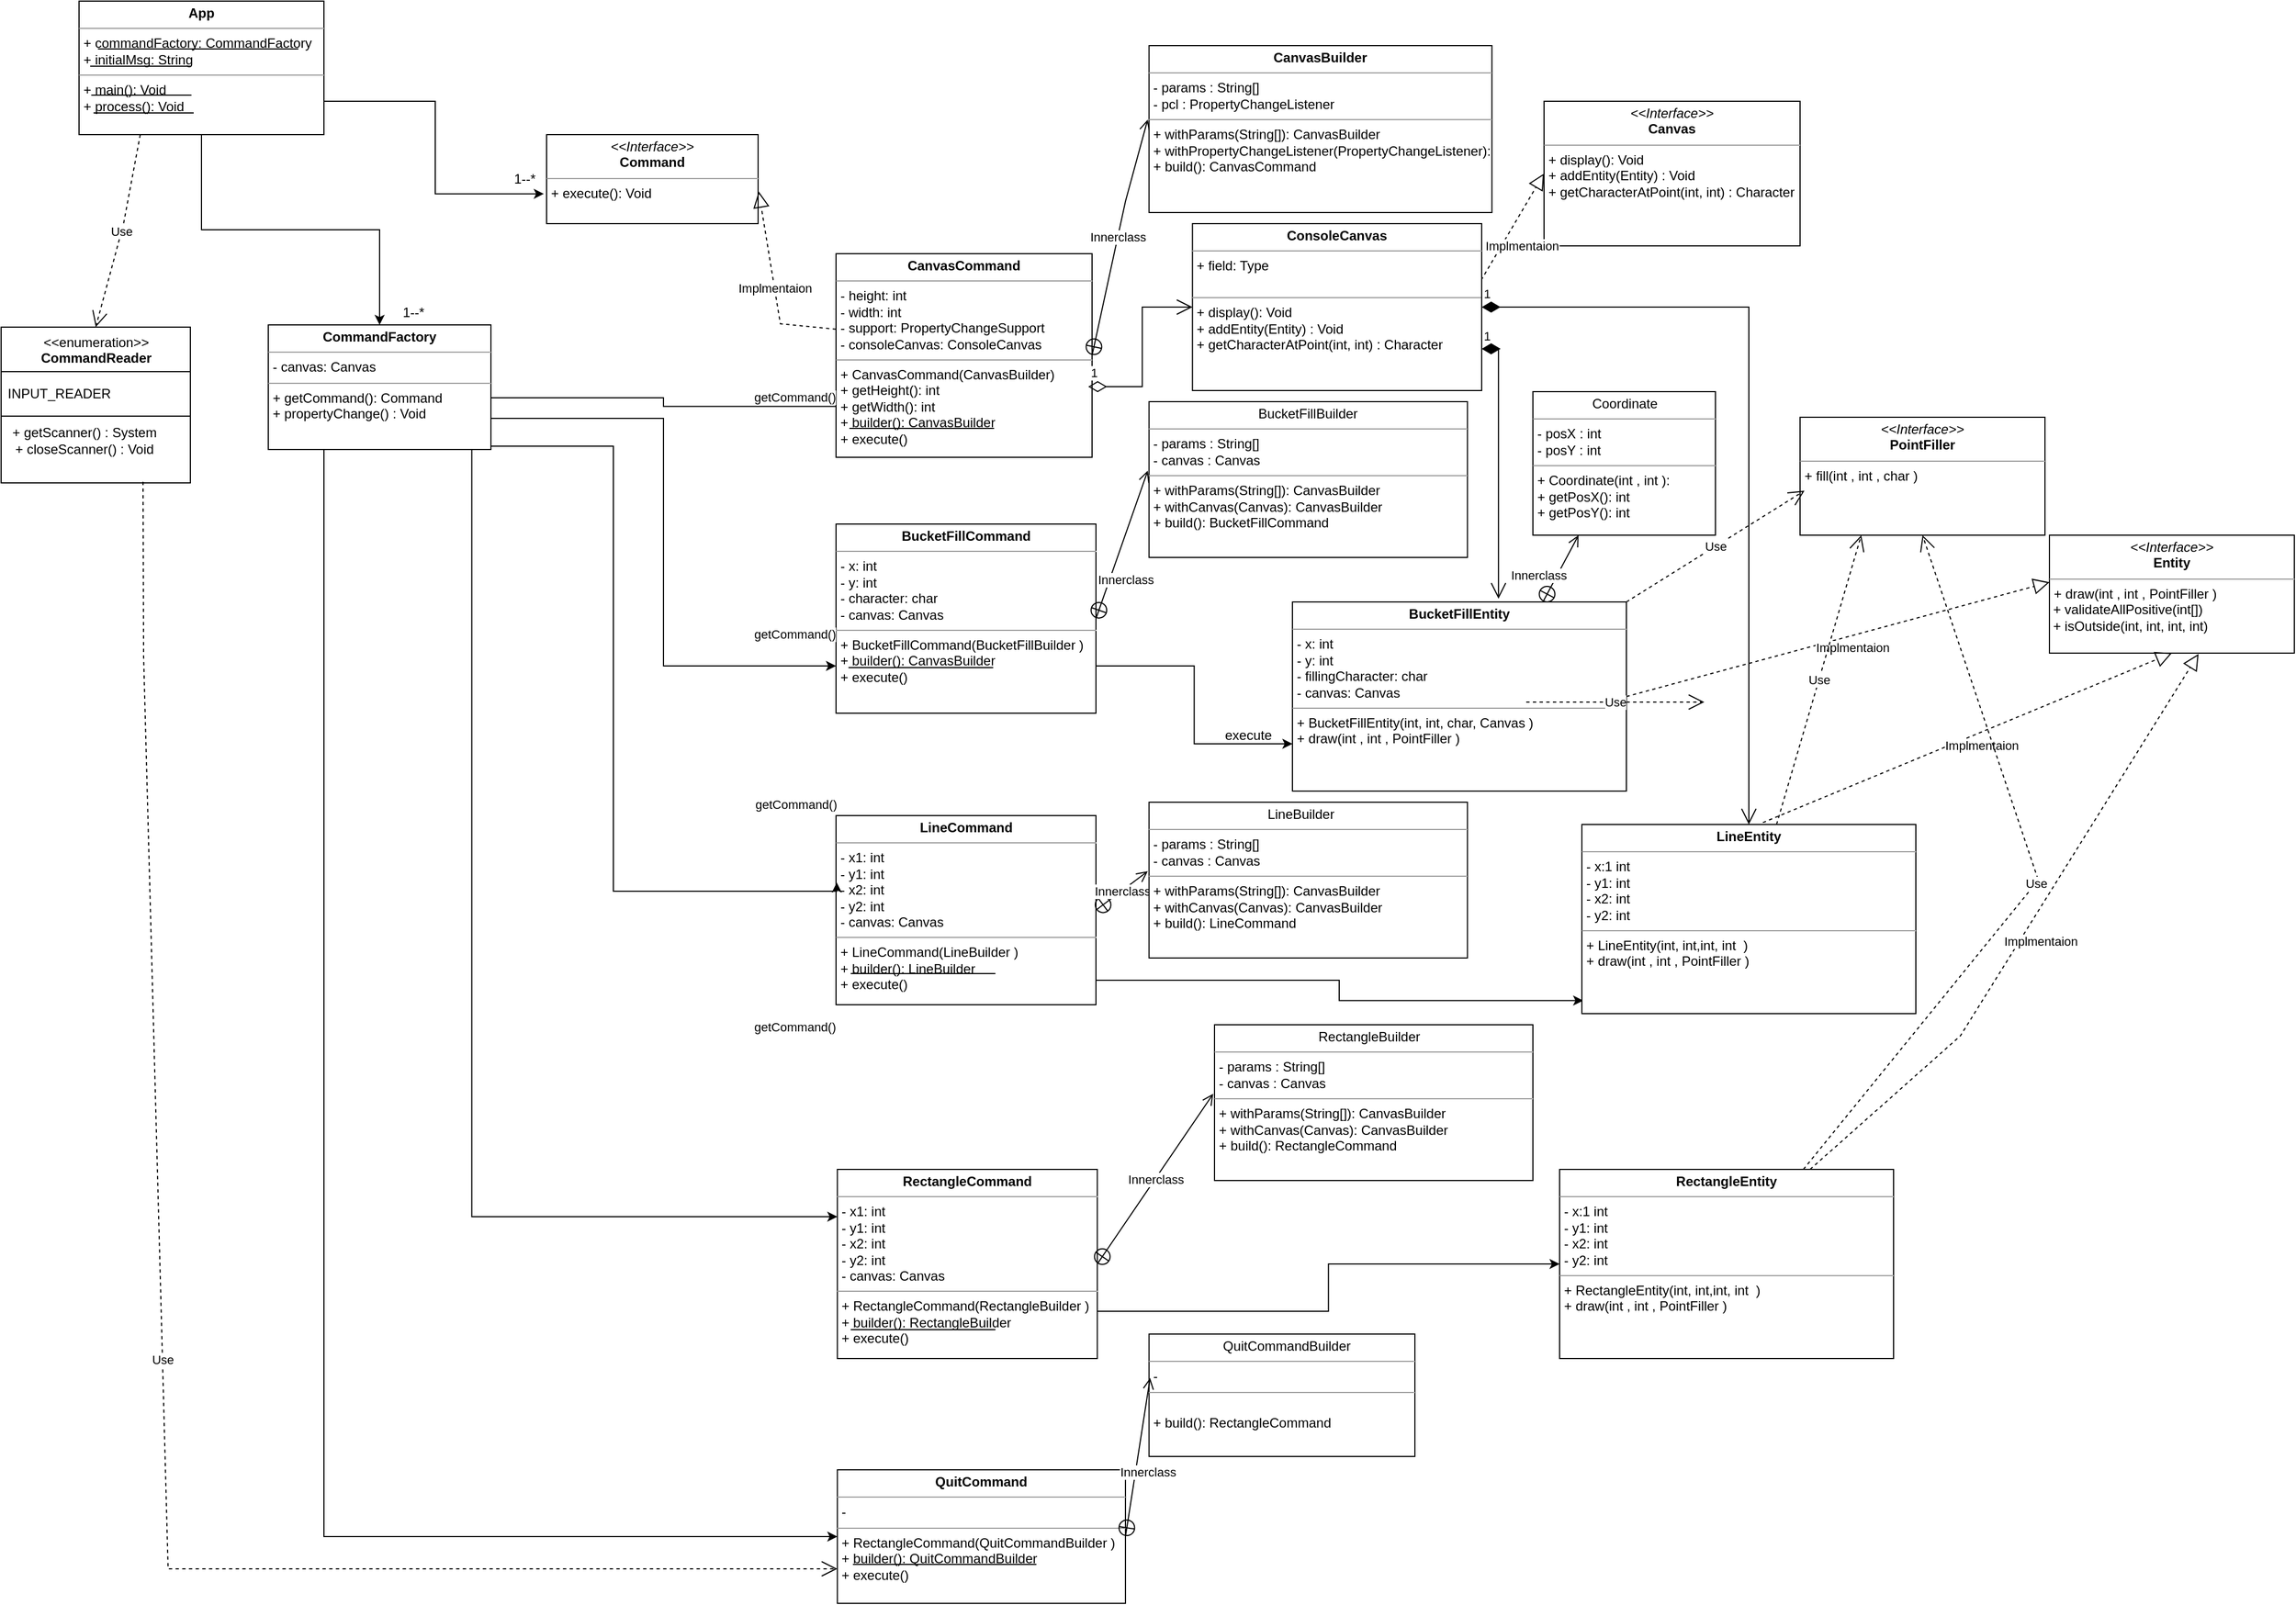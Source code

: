 <mxfile version="18.2.1" type="device" pages="2"><diagram id="pLbkXETqurseo_RbquMc" name="Page-1"><mxGraphModel dx="2607" dy="1500" grid="1" gridSize="10" guides="1" tooltips="1" connect="1" arrows="1" fold="1" page="1" pageScale="1" pageWidth="850" pageHeight="1100" math="0" shadow="0"><root><mxCell id="0"/><mxCell id="1" parent="0"/><mxCell id="CxPYbIhRbdXFIIroyPgk-84" value="&lt;p style=&quot;margin: 4px 0px 0px; text-align: center;&quot;&gt;&lt;b&gt;QuitCommand&lt;/b&gt;&lt;br&gt;&lt;/p&gt;&lt;hr size=&quot;1&quot;&gt;&lt;p style=&quot;margin: 0px 0px 0px 4px;&quot;&gt;-&amp;nbsp;&lt;/p&gt;&lt;hr size=&quot;1&quot;&gt;&lt;p style=&quot;margin: 0px 0px 0px 4px;&quot;&gt;+&amp;nbsp;RectangleCommand(QuitCommandBuilder )&lt;/p&gt;&lt;p style=&quot;margin: 0px 0px 0px 4px;&quot;&gt;+ builder(): QuitCommandBuilder&lt;/p&gt;&lt;p style=&quot;margin: 0px 0px 0px 4px;&quot;&gt;+ execute()&amp;nbsp;&lt;/p&gt;" style="verticalAlign=top;align=left;overflow=fill;fontSize=12;fontFamily=Helvetica;html=1;" vertex="1" parent="1"><mxGeometry x="811.2" y="1390" width="258.8" height="120" as="geometry"/></mxCell><mxCell id="CxPYbIhRbdXFIIroyPgk-19" value="&amp;lt;&amp;lt;enumeration&amp;gt;&amp;gt;&lt;br&gt;&lt;b&gt;CommandReader&lt;/b&gt;" style="swimlane;fontStyle=0;align=center;verticalAlign=top;childLayout=stackLayout;horizontal=1;startSize=40;horizontalStack=0;resizeParent=1;resizeParentMax=0;resizeLast=0;collapsible=0;marginBottom=0;html=1;" vertex="1" parent="1"><mxGeometry x="60" y="363" width="170" height="80" as="geometry"/></mxCell><mxCell id="CxPYbIhRbdXFIIroyPgk-20" value="INPUT_READER&lt;br&gt;" style="text;html=1;strokeColor=none;fillColor=none;align=left;verticalAlign=middle;spacingLeft=4;spacingRight=4;overflow=hidden;rotatable=0;points=[[0,0.5],[1,0.5]];portConstraint=eastwest;" vertex="1" parent="CxPYbIhRbdXFIIroyPgk-19"><mxGeometry y="40" width="170" height="40" as="geometry"/></mxCell><mxCell id="CxPYbIhRbdXFIIroyPgk-21" value="&lt;p style=&quot;margin:0px;margin-top:4px;text-align:center;&quot;&gt;&lt;i&gt;&amp;lt;&amp;lt;Interface&amp;gt;&amp;gt;&lt;/i&gt;&lt;br&gt;&lt;b&gt;Command&lt;/b&gt;&lt;/p&gt;&lt;hr size=&quot;1&quot;&gt;&lt;p style=&quot;margin:0px;margin-left:4px;&quot;&gt;+ execute(): Void&lt;br&gt;&lt;/p&gt;" style="verticalAlign=top;align=left;overflow=fill;fontSize=12;fontFamily=Helvetica;html=1;" vertex="1" parent="1"><mxGeometry x="550" y="190" width="190" height="80" as="geometry"/></mxCell><mxCell id="CxPYbIhRbdXFIIroyPgk-22" value="" style="rounded=0;whiteSpace=wrap;html=1;" vertex="1" parent="1"><mxGeometry x="60" y="443" width="170" height="60" as="geometry"/></mxCell><mxCell id="CxPYbIhRbdXFIIroyPgk-23" value="+ getScanner() : System&lt;br&gt;" style="text;html=1;strokeColor=none;fillColor=none;align=center;verticalAlign=middle;whiteSpace=wrap;rounded=0;" vertex="1" parent="1"><mxGeometry x="60" y="443" width="150" height="30" as="geometry"/></mxCell><mxCell id="CxPYbIhRbdXFIIroyPgk-24" value="+ closeScanner() : Void" style="text;html=1;strokeColor=none;fillColor=none;align=center;verticalAlign=middle;whiteSpace=wrap;rounded=0;" vertex="1" parent="1"><mxGeometry x="60" y="458" width="150" height="30" as="geometry"/></mxCell><mxCell id="CxPYbIhRbdXFIIroyPgk-34" style="edgeStyle=orthogonalEdgeStyle;rounded=0;orthogonalLoop=1;jettySize=auto;html=1;exitX=1;exitY=0.75;exitDx=0;exitDy=0;entryX=-0.013;entryY=0.665;entryDx=0;entryDy=0;entryPerimeter=0;" edge="1" parent="1" source="CxPYbIhRbdXFIIroyPgk-25" target="CxPYbIhRbdXFIIroyPgk-21"><mxGeometry relative="1" as="geometry"/></mxCell><mxCell id="CxPYbIhRbdXFIIroyPgk-25" value="&lt;p style=&quot;margin:0px;margin-top:4px;text-align:center;&quot;&gt;&lt;b&gt;App&lt;/b&gt;&lt;/p&gt;&lt;hr size=&quot;1&quot;&gt;&lt;p style=&quot;margin:0px;margin-left:4px;&quot;&gt;+ commandFactory: CommandFactory&lt;/p&gt;&lt;p style=&quot;margin:0px;margin-left:4px;&quot;&gt;+ initialMsg: String&lt;br&gt;&lt;/p&gt;&lt;hr size=&quot;1&quot;&gt;&lt;p style=&quot;margin:0px;margin-left:4px;&quot;&gt;+ main(): Void&lt;/p&gt;&lt;p style=&quot;margin:0px;margin-left:4px;&quot;&gt;+ process(): Void&lt;br&gt;&lt;/p&gt;" style="verticalAlign=top;align=left;overflow=fill;fontSize=12;fontFamily=Helvetica;html=1;" vertex="1" parent="1"><mxGeometry x="130" y="70" width="220" height="120" as="geometry"/></mxCell><mxCell id="CxPYbIhRbdXFIIroyPgk-27" value="" style="endArrow=none;html=1;rounded=0;" edge="1" parent="1"><mxGeometry width="50" height="50" relative="1" as="geometry"><mxPoint x="147" y="113" as="sourcePoint"/><mxPoint x="327" y="113" as="targetPoint"/><Array as="points"><mxPoint x="237" y="113"/></Array></mxGeometry></mxCell><mxCell id="CxPYbIhRbdXFIIroyPgk-29" value="" style="endArrow=none;html=1;rounded=0;" edge="1" parent="1"><mxGeometry width="50" height="50" relative="1" as="geometry"><mxPoint x="140" y="128.5" as="sourcePoint"/><mxPoint x="230" y="129" as="targetPoint"/><Array as="points"><mxPoint x="230" y="128.5"/></Array></mxGeometry></mxCell><mxCell id="CxPYbIhRbdXFIIroyPgk-30" value="" style="endArrow=none;html=1;rounded=0;" edge="1" parent="1"><mxGeometry width="50" height="50" relative="1" as="geometry"><mxPoint x="141" y="154.5" as="sourcePoint"/><mxPoint x="231" y="155" as="targetPoint"/><Array as="points"><mxPoint x="231" y="154.5"/></Array></mxGeometry></mxCell><mxCell id="CxPYbIhRbdXFIIroyPgk-31" value="" style="endArrow=none;html=1;rounded=0;" edge="1" parent="1"><mxGeometry width="50" height="50" relative="1" as="geometry"><mxPoint x="143" y="170.5" as="sourcePoint"/><mxPoint x="233" y="171" as="targetPoint"/><Array as="points"><mxPoint x="233" y="170.5"/></Array></mxGeometry></mxCell><mxCell id="CxPYbIhRbdXFIIroyPgk-33" value="Use" style="endArrow=open;endSize=12;dashed=1;html=1;rounded=0;entryX=0.5;entryY=0;entryDx=0;entryDy=0;exitX=0.25;exitY=1;exitDx=0;exitDy=0;" edge="1" parent="1" source="CxPYbIhRbdXFIIroyPgk-25" target="CxPYbIhRbdXFIIroyPgk-19"><mxGeometry width="160" relative="1" as="geometry"><mxPoint x="350" y="110" as="sourcePoint"/><mxPoint x="510" y="110" as="targetPoint"/><Array as="points"><mxPoint x="170" y="270"/></Array></mxGeometry></mxCell><mxCell id="CxPYbIhRbdXFIIroyPgk-35" value="1--*" style="text;html=1;align=center;verticalAlign=middle;resizable=0;points=[];autosize=1;strokeColor=none;fillColor=none;" vertex="1" parent="1"><mxGeometry x="515" y="220" width="30" height="20" as="geometry"/></mxCell><mxCell id="CxPYbIhRbdXFIIroyPgk-37" value="&lt;p style=&quot;margin:0px;margin-top:4px;text-align:center;&quot;&gt;&lt;b&gt;CanvasCommand&lt;/b&gt;&lt;br&gt;&lt;/p&gt;&lt;hr size=&quot;1&quot;&gt;&lt;p style=&quot;margin:0px;margin-left:4px;&quot;&gt;- height: int&lt;/p&gt;&lt;p style=&quot;margin:0px;margin-left:4px;&quot;&gt;- width: int&lt;br&gt;&lt;/p&gt;&lt;p style=&quot;margin:0px;margin-left:4px;&quot;&gt;- support:&amp;nbsp;PropertyChangeSupport&lt;br&gt;&lt;/p&gt;&lt;p style=&quot;margin:0px;margin-left:4px;&quot;&gt;- consoleCanvas:&amp;nbsp;ConsoleCanvas&lt;br&gt;&lt;/p&gt;&lt;hr size=&quot;1&quot;&gt;&lt;p style=&quot;margin:0px;margin-left:4px;&quot;&gt;+&amp;nbsp;CanvasCommand(CanvasBuilder)&lt;/p&gt;&lt;p style=&quot;margin:0px;margin-left:4px;&quot;&gt;+ getHeight(): int&lt;/p&gt;&lt;p style=&quot;margin:0px;margin-left:4px;&quot;&gt;+ getWidth(): int&lt;br&gt;&lt;/p&gt;&lt;p style=&quot;margin:0px;margin-left:4px;&quot;&gt;+ builder():&amp;nbsp;CanvasBuilder&lt;br&gt;&lt;/p&gt;&lt;p style=&quot;margin:0px;margin-left:4px;&quot;&gt;+ execute()&amp;nbsp;&lt;/p&gt;" style="verticalAlign=top;align=left;overflow=fill;fontSize=12;fontFamily=Helvetica;html=1;" vertex="1" parent="1"><mxGeometry x="810" y="297" width="230" height="183" as="geometry"/></mxCell><mxCell id="CxPYbIhRbdXFIIroyPgk-39" value="" style="endArrow=block;dashed=1;endFill=0;endSize=12;html=1;rounded=0;entryX=1.003;entryY=0.639;entryDx=0;entryDy=0;entryPerimeter=0;exitX=0;exitY=0.371;exitDx=0;exitDy=0;exitPerimeter=0;" edge="1" parent="1" source="CxPYbIhRbdXFIIroyPgk-37" target="CxPYbIhRbdXFIIroyPgk-21"><mxGeometry width="160" relative="1" as="geometry"><mxPoint x="800" y="360" as="sourcePoint"/><mxPoint x="490" y="360" as="targetPoint"/><Array as="points"><mxPoint x="760" y="360"/></Array></mxGeometry></mxCell><mxCell id="CxPYbIhRbdXFIIroyPgk-40" value="Implmentaion" style="edgeLabel;html=1;align=center;verticalAlign=middle;resizable=0;points=[];" vertex="1" connectable="0" parent="CxPYbIhRbdXFIIroyPgk-39"><mxGeometry x="-0.014" relative="1" as="geometry"><mxPoint y="1" as="offset"/></mxGeometry></mxCell><mxCell id="CxPYbIhRbdXFIIroyPgk-41" value="" style="line;strokeWidth=1;fillColor=none;align=left;verticalAlign=middle;spacingTop=-1;spacingLeft=3;spacingRight=3;rotatable=0;labelPosition=right;points=[];portConstraint=eastwest;" vertex="1" parent="1"><mxGeometry x="822" y="450" width="130" height="8" as="geometry"/></mxCell><mxCell id="CxPYbIhRbdXFIIroyPgk-42" value="Innerclass" style="endArrow=open;startArrow=circlePlus;endFill=0;startFill=0;endSize=8;html=1;rounded=0;exitX=1;exitY=0.5;exitDx=0;exitDy=0;entryX=-0.004;entryY=0.443;entryDx=0;entryDy=0;entryPerimeter=0;" edge="1" parent="1" source="CxPYbIhRbdXFIIroyPgk-37" target="CxPYbIhRbdXFIIroyPgk-43"><mxGeometry width="160" relative="1" as="geometry"><mxPoint x="904" y="410" as="sourcePoint"/><mxPoint x="893" y="500" as="targetPoint"/><Array as="points"><mxPoint x="1070" y="250"/></Array></mxGeometry></mxCell><mxCell id="CxPYbIhRbdXFIIroyPgk-43" value="&lt;p style=&quot;margin:0px;margin-top:4px;text-align:center;&quot;&gt;&lt;b&gt;CanvasBuilder&lt;/b&gt;&lt;br&gt;&lt;/p&gt;&lt;hr size=&quot;1&quot;&gt;&lt;p style=&quot;margin:0px;margin-left:4px;&quot;&gt;- params : String[]&lt;/p&gt;&lt;p style=&quot;margin:0px;margin-left:4px;&quot;&gt;-&amp;nbsp;pcl :&amp;nbsp;PropertyChangeListener&lt;/p&gt;&lt;hr size=&quot;1&quot;&gt;&lt;p style=&quot;margin:0px;margin-left:4px;&quot;&gt;+ withParams(String[]): CanvasBuilder&lt;/p&gt;&lt;p style=&quot;margin:0px;margin-left:4px;&quot;&gt;+ withPropertyChangeListener(PropertyChangeListener): CanvasBuilder&lt;br&gt;&lt;/p&gt;&lt;p style=&quot;margin:0px;margin-left:4px;&quot;&gt;+ build(): CanvasCommand&lt;br&gt;&lt;/p&gt;&lt;p style=&quot;margin:0px;margin-left:4px;&quot;&gt;&lt;br&gt;&lt;/p&gt;" style="verticalAlign=top;align=left;overflow=fill;fontSize=12;fontFamily=Helvetica;html=1;" vertex="1" parent="1"><mxGeometry x="1091.2" y="110" width="308" height="150" as="geometry"/></mxCell><mxCell id="CxPYbIhRbdXFIIroyPgk-44" value="&lt;p style=&quot;margin:0px;margin-top:4px;text-align:center;&quot;&gt;&lt;b&gt;CommandFactory&lt;/b&gt;&lt;br&gt;&lt;/p&gt;&lt;hr size=&quot;1&quot;&gt;&lt;p style=&quot;margin:0px;margin-left:4px;&quot;&gt;- canvas: Canvas&lt;/p&gt;&lt;hr size=&quot;1&quot;&gt;&lt;p style=&quot;margin:0px;margin-left:4px;&quot;&gt;+ getCommand(): Command&lt;br&gt;+&amp;nbsp;propertyChange() : Void&lt;/p&gt;" style="verticalAlign=top;align=left;overflow=fill;fontSize=12;fontFamily=Helvetica;html=1;" vertex="1" parent="1"><mxGeometry x="300" y="361" width="200" height="112" as="geometry"/></mxCell><mxCell id="CxPYbIhRbdXFIIroyPgk-45" style="edgeStyle=orthogonalEdgeStyle;rounded=0;orthogonalLoop=1;jettySize=auto;html=1;exitX=0.5;exitY=1;exitDx=0;exitDy=0;entryX=0.5;entryY=0;entryDx=0;entryDy=0;" edge="1" parent="1" source="CxPYbIhRbdXFIIroyPgk-25" target="CxPYbIhRbdXFIIroyPgk-44"><mxGeometry relative="1" as="geometry"><mxPoint x="160" y="250" as="sourcePoint"/><mxPoint x="357.53" y="333.2" as="targetPoint"/></mxGeometry></mxCell><mxCell id="CxPYbIhRbdXFIIroyPgk-47" value="1--*" style="text;html=1;align=center;verticalAlign=middle;resizable=0;points=[];autosize=1;strokeColor=none;fillColor=none;" vertex="1" parent="1"><mxGeometry x="415" y="340" width="30" height="20" as="geometry"/></mxCell><mxCell id="CxPYbIhRbdXFIIroyPgk-50" value="" style="endArrow=none;html=1;edgeStyle=orthogonalEdgeStyle;rounded=0;exitX=1.002;exitY=0.585;exitDx=0;exitDy=0;exitPerimeter=0;entryX=0;entryY=0.75;entryDx=0;entryDy=0;" edge="1" parent="1" source="CxPYbIhRbdXFIIroyPgk-44" target="CxPYbIhRbdXFIIroyPgk-37"><mxGeometry relative="1" as="geometry"><mxPoint x="560" y="420" as="sourcePoint"/><mxPoint x="720" y="420" as="targetPoint"/></mxGeometry></mxCell><mxCell id="CxPYbIhRbdXFIIroyPgk-52" value="getCommand()" style="edgeLabel;resizable=0;html=1;align=right;verticalAlign=bottom;" connectable="0" vertex="1" parent="CxPYbIhRbdXFIIroyPgk-50"><mxGeometry x="1" relative="1" as="geometry"/></mxCell><mxCell id="CxPYbIhRbdXFIIroyPgk-92" style="edgeStyle=orthogonalEdgeStyle;rounded=0;orthogonalLoop=1;jettySize=auto;html=1;exitX=1;exitY=0.75;exitDx=0;exitDy=0;entryX=0;entryY=0.75;entryDx=0;entryDy=0;" edge="1" parent="1" source="CxPYbIhRbdXFIIroyPgk-53" target="CxPYbIhRbdXFIIroyPgk-87"><mxGeometry relative="1" as="geometry"/></mxCell><mxCell id="CxPYbIhRbdXFIIroyPgk-53" value="&lt;p style=&quot;margin:0px;margin-top:4px;text-align:center;&quot;&gt;&lt;b&gt;BucketFillCommand&lt;/b&gt;&lt;br&gt;&lt;/p&gt;&lt;hr size=&quot;1&quot;&gt;&lt;p style=&quot;margin:0px;margin-left:4px;&quot;&gt;- x: int&lt;/p&gt;&lt;p style=&quot;margin:0px;margin-left:4px;&quot;&gt;- y: int&lt;br&gt;&lt;/p&gt;&lt;p style=&quot;margin:0px;margin-left:4px;&quot;&gt;- character:&amp;nbsp;char&lt;br&gt;&lt;/p&gt;&lt;p style=&quot;margin:0px;margin-left:4px;&quot;&gt;- canvas: Canvas&lt;br&gt;&lt;/p&gt;&lt;hr size=&quot;1&quot;&gt;&lt;p style=&quot;margin:0px;margin-left:4px;&quot;&gt;+&amp;nbsp;BucketFillCommand(BucketFillBuilder )&lt;/p&gt;&lt;p style=&quot;margin:0px;margin-left:4px;&quot;&gt;+ builder():&amp;nbsp;CanvasBuilder&lt;br&gt;&lt;/p&gt;&lt;p style=&quot;margin:0px;margin-left:4px;&quot;&gt;+ execute()&amp;nbsp;&lt;/p&gt;" style="verticalAlign=top;align=left;overflow=fill;fontSize=12;fontFamily=Helvetica;html=1;" vertex="1" parent="1"><mxGeometry x="810" y="540" width="233.5" height="170" as="geometry"/></mxCell><mxCell id="CxPYbIhRbdXFIIroyPgk-54" value="" style="line;strokeWidth=1;fillColor=none;align=left;verticalAlign=middle;spacingTop=-1;spacingLeft=3;spacingRight=3;rotatable=0;labelPosition=right;points=[];portConstraint=eastwest;" vertex="1" parent="1"><mxGeometry x="821.2" y="665" width="130" height="8" as="geometry"/></mxCell><mxCell id="CxPYbIhRbdXFIIroyPgk-55" value="Innerclass" style="endArrow=open;startArrow=circlePlus;endFill=0;startFill=0;endSize=8;html=1;rounded=0;exitX=1;exitY=0.5;exitDx=0;exitDy=0;entryX=-0.004;entryY=0.443;entryDx=0;entryDy=0;entryPerimeter=0;" edge="1" parent="1" source="CxPYbIhRbdXFIIroyPgk-53" target="CxPYbIhRbdXFIIroyPgk-56"><mxGeometry x="-0.407" y="-13" width="160" relative="1" as="geometry"><mxPoint x="904.6" y="633" as="sourcePoint"/><mxPoint x="893.6" y="723" as="targetPoint"/><Array as="points"/><mxPoint as="offset"/></mxGeometry></mxCell><mxCell id="CxPYbIhRbdXFIIroyPgk-56" value="&lt;p style=&quot;margin:0px;margin-top:4px;text-align:center;&quot;&gt;&lt;span style=&quot;text-align: left;&quot;&gt;BucketFillBuilder&lt;/span&gt;&lt;br&gt;&lt;/p&gt;&lt;hr size=&quot;1&quot;&gt;&lt;p style=&quot;margin:0px;margin-left:4px;&quot;&gt;- params : String[]&lt;/p&gt;&lt;p style=&quot;margin:0px;margin-left:4px;&quot;&gt;-&amp;nbsp;canvas :&amp;nbsp;Canvas&lt;/p&gt;&lt;hr size=&quot;1&quot;&gt;&lt;p style=&quot;margin:0px;margin-left:4px;&quot;&gt;+ withParams(String[]): CanvasBuilder&lt;/p&gt;&lt;p style=&quot;margin:0px;margin-left:4px;&quot;&gt;+ withCanvas(Canvas): CanvasBuilder&lt;br&gt;&lt;/p&gt;&lt;p style=&quot;margin:0px;margin-left:4px;&quot;&gt;+ build(): BucketFillCommand&lt;br&gt;&lt;/p&gt;&lt;p style=&quot;margin:0px;margin-left:4px;&quot;&gt;&lt;br&gt;&lt;/p&gt;" style="verticalAlign=top;align=left;overflow=fill;fontSize=12;fontFamily=Helvetica;html=1;" vertex="1" parent="1"><mxGeometry x="1091.2" y="430" width="286" height="140" as="geometry"/></mxCell><mxCell id="CxPYbIhRbdXFIIroyPgk-57" value="getCommand()" style="edgeLabel;resizable=0;html=1;align=right;verticalAlign=bottom;" connectable="0" vertex="1" parent="1"><mxGeometry x="810.0" y="647.5" as="geometry"/></mxCell><mxCell id="CxPYbIhRbdXFIIroyPgk-101" style="edgeStyle=orthogonalEdgeStyle;rounded=0;orthogonalLoop=1;jettySize=auto;html=1;exitX=1;exitY=0.75;exitDx=0;exitDy=0;entryX=0.004;entryY=0.931;entryDx=0;entryDy=0;entryPerimeter=0;" edge="1" parent="1" source="CxPYbIhRbdXFIIroyPgk-58" target="CxPYbIhRbdXFIIroyPgk-97"><mxGeometry relative="1" as="geometry"><Array as="points"><mxPoint x="1043" y="950"/><mxPoint x="1262" y="950"/><mxPoint x="1262" y="968"/></Array></mxGeometry></mxCell><mxCell id="CxPYbIhRbdXFIIroyPgk-58" value="&lt;p style=&quot;margin: 4px 0px 0px; text-align: center;&quot;&gt;&lt;b&gt;LineCommand&lt;/b&gt;&lt;br&gt;&lt;/p&gt;&lt;hr size=&quot;1&quot;&gt;&lt;p style=&quot;margin: 0px 0px 0px 4px;&quot;&gt;- x1: int&lt;/p&gt;&lt;p style=&quot;margin: 0px 0px 0px 4px;&quot;&gt;- y1: int&lt;br&gt;&lt;/p&gt;&lt;p style=&quot;margin: 0px 0px 0px 4px;&quot;&gt;- x2: int&lt;/p&gt;&lt;p style=&quot;margin: 0px 0px 0px 4px;&quot;&gt;- y2: int&lt;/p&gt;&lt;p style=&quot;margin: 0px 0px 0px 4px;&quot;&gt;- canvas: Canvas&lt;br&gt;&lt;/p&gt;&lt;hr size=&quot;1&quot;&gt;&lt;p style=&quot;margin: 0px 0px 0px 4px;&quot;&gt;+&amp;nbsp;LineCommand(LineBuilder )&lt;/p&gt;&lt;p style=&quot;margin: 0px 0px 0px 4px;&quot;&gt;+ builder():&amp;nbsp;LineBuilder&lt;/p&gt;&lt;p style=&quot;margin: 0px 0px 0px 4px;&quot;&gt;&lt;span style=&quot;background-color: initial;&quot;&gt;+ execute()&amp;nbsp;&lt;/span&gt;&lt;/p&gt;" style="verticalAlign=top;align=left;overflow=fill;fontSize=12;fontFamily=Helvetica;html=1;" vertex="1" parent="1"><mxGeometry x="810" y="802" width="233.5" height="170" as="geometry"/></mxCell><mxCell id="CxPYbIhRbdXFIIroyPgk-59" value="" style="line;strokeWidth=1;fillColor=none;align=left;verticalAlign=middle;spacingTop=-1;spacingLeft=3;spacingRight=3;rotatable=0;labelPosition=right;points=[];portConstraint=eastwest;" vertex="1" parent="1"><mxGeometry x="823.2" y="940" width="130" height="8" as="geometry"/></mxCell><mxCell id="CxPYbIhRbdXFIIroyPgk-60" value="Innerclass" style="endArrow=open;startArrow=circlePlus;endFill=0;startFill=0;endSize=8;html=1;rounded=0;exitX=1;exitY=0.5;exitDx=0;exitDy=0;entryX=-0.004;entryY=0.443;entryDx=0;entryDy=0;entryPerimeter=0;" edge="1" parent="1" source="CxPYbIhRbdXFIIroyPgk-58" target="CxPYbIhRbdXFIIroyPgk-61"><mxGeometry width="160" relative="1" as="geometry"><mxPoint x="905.2" y="853" as="sourcePoint"/><mxPoint x="894.2" y="943" as="targetPoint"/></mxGeometry></mxCell><mxCell id="CxPYbIhRbdXFIIroyPgk-61" value="&lt;p style=&quot;text-align: left; margin: 4px 0px 0px;&quot;&gt;&lt;span style=&quot;white-space: pre;&quot;&gt;&#9;&lt;/span&gt;&lt;span style=&quot;white-space: pre;&quot;&gt;&#9;&lt;/span&gt;&lt;span style=&quot;white-space: pre;&quot;&gt;&#9;&lt;/span&gt;&lt;span style=&quot;white-space: pre;&quot;&gt;&#9;&lt;/span&gt;LineBuilder&lt;br&gt;&lt;/p&gt;&lt;hr size=&quot;1&quot;&gt;&lt;p style=&quot;margin: 0px 0px 0px 4px;&quot;&gt;- params : String[]&lt;/p&gt;&lt;p style=&quot;margin: 0px 0px 0px 4px;&quot;&gt;-&amp;nbsp;canvas :&amp;nbsp;Canvas&lt;/p&gt;&lt;hr size=&quot;1&quot;&gt;&lt;p style=&quot;margin: 0px 0px 0px 4px;&quot;&gt;+ withParams(String[]): CanvasBuilder&lt;/p&gt;&lt;p style=&quot;margin: 0px 0px 0px 4px;&quot;&gt;+ withCanvas(Canvas): CanvasBuilder&lt;br&gt;&lt;/p&gt;&lt;p style=&quot;margin: 0px 0px 0px 4px;&quot;&gt;+ build(): LineCommand&lt;br&gt;&lt;/p&gt;&lt;p style=&quot;margin: 0px 0px 0px 4px;&quot;&gt;&lt;br&gt;&lt;/p&gt;" style="verticalAlign=top;align=left;overflow=fill;fontSize=12;fontFamily=Helvetica;html=1;" vertex="1" parent="1"><mxGeometry x="1091.2" y="790" width="286" height="140" as="geometry"/></mxCell><mxCell id="CxPYbIhRbdXFIIroyPgk-62" value="getCommand()" style="edgeLabel;resizable=0;html=1;align=right;verticalAlign=bottom;" connectable="0" vertex="1" parent="1"><mxGeometry x="811.2" y="800" as="geometry"/></mxCell><mxCell id="X43Svy1uxk8mFcclMAVZ-1" style="edgeStyle=orthogonalEdgeStyle;rounded=0;orthogonalLoop=1;jettySize=auto;html=1;exitX=1;exitY=0.75;exitDx=0;exitDy=0;entryX=0;entryY=0.5;entryDx=0;entryDy=0;" edge="1" parent="1" source="CxPYbIhRbdXFIIroyPgk-63" target="CxPYbIhRbdXFIIroyPgk-102"><mxGeometry relative="1" as="geometry"/></mxCell><mxCell id="CxPYbIhRbdXFIIroyPgk-63" value="&lt;p style=&quot;margin: 4px 0px 0px; text-align: center;&quot;&gt;&lt;b&gt;RectangleCommand&lt;/b&gt;&lt;br&gt;&lt;/p&gt;&lt;hr size=&quot;1&quot;&gt;&lt;p style=&quot;margin: 0px 0px 0px 4px;&quot;&gt;- x1: int&lt;/p&gt;&lt;p style=&quot;margin: 0px 0px 0px 4px;&quot;&gt;- y1: int&lt;br&gt;&lt;/p&gt;&lt;p style=&quot;margin: 0px 0px 0px 4px;&quot;&gt;- x2: int&lt;/p&gt;&lt;p style=&quot;margin: 0px 0px 0px 4px;&quot;&gt;- y2: int&lt;/p&gt;&lt;p style=&quot;margin: 0px 0px 0px 4px;&quot;&gt;- canvas: Canvas&lt;br&gt;&lt;/p&gt;&lt;hr size=&quot;1&quot;&gt;&lt;p style=&quot;margin: 0px 0px 0px 4px;&quot;&gt;+&amp;nbsp;RectangleCommand(RectangleBuilder )&lt;/p&gt;&lt;p style=&quot;margin: 0px 0px 0px 4px;&quot;&gt;+ builder(): RectangleBuilder&lt;/p&gt;&lt;p style=&quot;margin: 0px 0px 0px 4px;&quot;&gt;+ execute()&amp;nbsp;&lt;/p&gt;" style="verticalAlign=top;align=left;overflow=fill;fontSize=12;fontFamily=Helvetica;html=1;" vertex="1" parent="1"><mxGeometry x="811.2" y="1120" width="233.5" height="170" as="geometry"/></mxCell><mxCell id="CxPYbIhRbdXFIIroyPgk-64" value="" style="line;strokeWidth=1;fillColor=none;align=left;verticalAlign=middle;spacingTop=-1;spacingLeft=3;spacingRight=3;rotatable=0;labelPosition=right;points=[];portConstraint=eastwest;" vertex="1" parent="1"><mxGeometry x="825.2" y="1471" width="164.8" height="8" as="geometry"/></mxCell><mxCell id="CxPYbIhRbdXFIIroyPgk-65" value="Innerclass" style="endArrow=open;startArrow=circlePlus;endFill=0;startFill=0;endSize=8;html=1;rounded=0;exitX=1;exitY=0.5;exitDx=0;exitDy=0;entryX=-0.004;entryY=0.443;entryDx=0;entryDy=0;entryPerimeter=0;" edge="1" parent="1" source="CxPYbIhRbdXFIIroyPgk-63" target="CxPYbIhRbdXFIIroyPgk-66"><mxGeometry width="160" relative="1" as="geometry"><mxPoint x="904.6" y="1073" as="sourcePoint"/><mxPoint x="893.6" y="1163" as="targetPoint"/></mxGeometry></mxCell><mxCell id="CxPYbIhRbdXFIIroyPgk-66" value="&lt;p style=&quot;margin: 4px 0px 0px;&quot;&gt;&lt;/p&gt;&amp;nbsp; &amp;nbsp; &amp;nbsp; &amp;nbsp; &amp;nbsp; &amp;nbsp; &amp;nbsp; &amp;nbsp; &amp;nbsp; &amp;nbsp; &amp;nbsp; &amp;nbsp; &amp;nbsp; &amp;nbsp; RectangleBuilder&lt;hr size=&quot;1&quot;&gt;&lt;p style=&quot;margin: 0px 0px 0px 4px;&quot;&gt;- params : String[]&lt;/p&gt;&lt;p style=&quot;margin: 0px 0px 0px 4px;&quot;&gt;-&amp;nbsp;canvas :&amp;nbsp;Canvas&lt;/p&gt;&lt;hr size=&quot;1&quot;&gt;&lt;p style=&quot;margin: 0px 0px 0px 4px;&quot;&gt;+ withParams(String[]): CanvasBuilder&lt;/p&gt;&lt;p style=&quot;margin: 0px 0px 0px 4px;&quot;&gt;+ withCanvas(Canvas): CanvasBuilder&lt;br&gt;&lt;/p&gt;&lt;p style=&quot;margin: 0px 0px 0px 4px;&quot;&gt;+ build(): RectangleCommand&lt;br&gt;&lt;/p&gt;&lt;p style=&quot;margin: 0px 0px 0px 4px;&quot;&gt;&lt;br&gt;&lt;/p&gt;" style="verticalAlign=top;align=left;overflow=fill;fontSize=12;fontFamily=Helvetica;html=1;" vertex="1" parent="1"><mxGeometry x="1150.0" y="990" width="286" height="140" as="geometry"/></mxCell><mxCell id="CxPYbIhRbdXFIIroyPgk-67" value="getCommand()" style="edgeLabel;resizable=0;html=1;align=right;verticalAlign=bottom;" connectable="0" vertex="1" parent="1"><mxGeometry x="810.0" y="1000" as="geometry"/></mxCell><mxCell id="CxPYbIhRbdXFIIroyPgk-68" style="edgeStyle=orthogonalEdgeStyle;rounded=0;orthogonalLoop=1;jettySize=auto;html=1;exitX=1;exitY=0.75;exitDx=0;exitDy=0;entryX=0;entryY=0.75;entryDx=0;entryDy=0;" edge="1" parent="1" source="CxPYbIhRbdXFIIroyPgk-44" target="CxPYbIhRbdXFIIroyPgk-53"><mxGeometry relative="1" as="geometry"><mxPoint x="370" y="550" as="sourcePoint"/><mxPoint x="567.53" y="633.2" as="targetPoint"/></mxGeometry></mxCell><mxCell id="CxPYbIhRbdXFIIroyPgk-70" style="edgeStyle=orthogonalEdgeStyle;rounded=0;orthogonalLoop=1;jettySize=auto;html=1;entryX=0.003;entryY=0.354;entryDx=0;entryDy=0;entryPerimeter=0;" edge="1" parent="1" source="CxPYbIhRbdXFIIroyPgk-44" target="CxPYbIhRbdXFIIroyPgk-58"><mxGeometry relative="1" as="geometry"><mxPoint x="540" y="480" as="sourcePoint"/><mxPoint x="820.6" y="657.5" as="targetPoint"/><Array as="points"><mxPoint x="610" y="470"/><mxPoint x="610" y="870"/><mxPoint x="811" y="870"/></Array></mxGeometry></mxCell><mxCell id="CxPYbIhRbdXFIIroyPgk-71" style="edgeStyle=orthogonalEdgeStyle;rounded=0;orthogonalLoop=1;jettySize=auto;html=1;exitX=0.914;exitY=0.997;exitDx=0;exitDy=0;entryX=0;entryY=0.25;entryDx=0;entryDy=0;exitPerimeter=0;" edge="1" parent="1" source="CxPYbIhRbdXFIIroyPgk-44" target="CxPYbIhRbdXFIIroyPgk-63"><mxGeometry relative="1" as="geometry"><mxPoint x="409.38" y="731.75" as="sourcePoint"/><mxPoint x="719.98" y="934.25" as="targetPoint"/></mxGeometry></mxCell><mxCell id="CxPYbIhRbdXFIIroyPgk-72" value="&lt;p style=&quot;margin:0px;margin-top:4px;text-align:center;&quot;&gt;&lt;i&gt;&amp;lt;&amp;lt;Interface&amp;gt;&amp;gt;&lt;/i&gt;&lt;br&gt;&lt;b&gt;Canvas&lt;/b&gt;&lt;/p&gt;&lt;hr size=&quot;1&quot;&gt;&lt;p style=&quot;margin:0px;margin-left:4px;&quot;&gt;+ display(): Void&lt;br&gt;&lt;/p&gt;&lt;p style=&quot;margin:0px;margin-left:4px;&quot;&gt;+&amp;nbsp;addEntity(Entity) : Void&lt;br&gt;+&amp;nbsp;getCharacterAtPoint(int, int) : Character&lt;/p&gt;&lt;p style=&quot;margin:0px;margin-left:4px;&quot;&gt;&amp;nbsp;&lt;span style=&quot;&quot;&gt;&#9;&lt;/span&gt;&lt;/p&gt;" style="verticalAlign=top;align=left;overflow=fill;fontSize=12;fontFamily=Helvetica;html=1;" vertex="1" parent="1"><mxGeometry x="1446" y="160" width="230" height="130" as="geometry"/></mxCell><mxCell id="CxPYbIhRbdXFIIroyPgk-73" value="&lt;p style=&quot;margin:0px;margin-top:4px;text-align:center;&quot;&gt;&lt;b&gt;ConsoleCanvas&lt;/b&gt;&lt;/p&gt;&lt;hr size=&quot;1&quot;&gt;&lt;p style=&quot;margin:0px;margin-left:4px;&quot;&gt;+ field: Type&lt;/p&gt;&lt;p style=&quot;margin:0px;margin-left:4px;&quot;&gt;&lt;br&gt;&lt;/p&gt;&lt;hr size=&quot;1&quot;&gt;&lt;p style=&quot;margin: 0px 0px 0px 4px;&quot;&gt;+ display(): Void&lt;br&gt;&lt;/p&gt;&lt;p style=&quot;margin: 0px 0px 0px 4px;&quot;&gt;+&amp;nbsp;addEntity(Entity) : Void&lt;br&gt;+&amp;nbsp;getCharacterAtPoint(int, int) : Character&lt;/p&gt;&lt;p style=&quot;margin: 0px 0px 0px 4px;&quot;&gt;&amp;nbsp;&lt;/p&gt;" style="verticalAlign=top;align=left;overflow=fill;fontSize=12;fontFamily=Helvetica;html=1;" vertex="1" parent="1"><mxGeometry x="1130.2" y="270" width="259.8" height="150" as="geometry"/></mxCell><mxCell id="CxPYbIhRbdXFIIroyPgk-74" value="" style="endArrow=block;dashed=1;endFill=0;endSize=12;html=1;rounded=0;entryX=0;entryY=0.5;entryDx=0;entryDy=0;exitX=1;exitY=0.5;exitDx=0;exitDy=0;" edge="1" parent="1" source="CxPYbIhRbdXFIIroyPgk-73" target="CxPYbIhRbdXFIIroyPgk-72"><mxGeometry width="160" relative="1" as="geometry"><mxPoint x="1649.43" y="297.0" as="sourcePoint"/><mxPoint x="1580" y="178.05" as="targetPoint"/><Array as="points"><mxPoint x="1390" y="320"/></Array></mxGeometry></mxCell><mxCell id="CxPYbIhRbdXFIIroyPgk-75" value="Implmentaion" style="edgeLabel;html=1;align=center;verticalAlign=middle;resizable=0;points=[];" vertex="1" connectable="0" parent="CxPYbIhRbdXFIIroyPgk-74"><mxGeometry x="-0.014" relative="1" as="geometry"><mxPoint x="15" y="6" as="offset"/></mxGeometry></mxCell><mxCell id="CxPYbIhRbdXFIIroyPgk-78" value="1" style="endArrow=open;html=1;endSize=12;startArrow=diamondThin;startSize=14;startFill=0;edgeStyle=orthogonalEdgeStyle;align=left;verticalAlign=bottom;rounded=0;exitX=0.985;exitY=0.653;exitDx=0;exitDy=0;exitPerimeter=0;" edge="1" parent="1" source="CxPYbIhRbdXFIIroyPgk-37" target="CxPYbIhRbdXFIIroyPgk-73"><mxGeometry x="-1" y="3" relative="1" as="geometry"><mxPoint x="990" y="270" as="sourcePoint"/><mxPoint x="1150" y="270" as="targetPoint"/></mxGeometry></mxCell><mxCell id="CxPYbIhRbdXFIIroyPgk-82" value="&lt;p style=&quot;margin:0px;margin-top:4px;text-align:center;&quot;&gt;&lt;i&gt;&amp;lt;&amp;lt;Interface&amp;gt;&amp;gt;&lt;/i&gt;&lt;br&gt;&lt;b&gt;Entity&lt;/b&gt;&lt;/p&gt;&lt;hr size=&quot;1&quot;&gt;&lt;p style=&quot;margin:0px;margin-left:4px;&quot;&gt;&lt;span style=&quot;background-color: initial;&quot;&gt;+&amp;nbsp;draw(int , int , PointFiller )&lt;/span&gt;&lt;/p&gt;&amp;nbsp;+ validateAllPositive(int[])&lt;br&gt;&amp;nbsp;+&amp;nbsp;isOutside(int, int, int, int)&lt;br&gt;&lt;p style=&quot;margin:0px;margin-left:4px;&quot;&gt;&amp;nbsp;&lt;span style=&quot;&quot;&gt;&#9;&lt;/span&gt;&lt;/p&gt;" style="verticalAlign=top;align=left;overflow=fill;fontSize=12;fontFamily=Helvetica;html=1;" vertex="1" parent="1"><mxGeometry x="1900" y="550" width="220" height="106" as="geometry"/></mxCell><mxCell id="CxPYbIhRbdXFIIroyPgk-83" value="" style="line;strokeWidth=1;fillColor=none;align=left;verticalAlign=middle;spacingTop=-1;spacingLeft=3;spacingRight=3;rotatable=0;labelPosition=right;points=[];portConstraint=eastwest;" vertex="1" parent="1"><mxGeometry x="823.2" y="1260" width="130" height="8" as="geometry"/></mxCell><mxCell id="CxPYbIhRbdXFIIroyPgk-85" value="&lt;p style=&quot;margin: 4px 0px 0px;&quot;&gt;&lt;/p&gt;&amp;nbsp; &amp;nbsp; &amp;nbsp; &amp;nbsp; &amp;nbsp; &amp;nbsp; &amp;nbsp; &amp;nbsp; &amp;nbsp; &amp;nbsp; QuitCommandBuilder&lt;hr size=&quot;1&quot;&gt;&lt;p style=&quot;margin: 0px 0px 0px 4px;&quot;&gt;-&amp;nbsp;&lt;br&gt;&lt;/p&gt;&lt;hr size=&quot;1&quot;&gt;&lt;p style=&quot;margin: 0px 0px 0px 4px;&quot;&gt;&lt;br&gt;&lt;/p&gt;&lt;p style=&quot;margin: 0px 0px 0px 4px;&quot;&gt;+ build(): RectangleCommand&lt;/p&gt;" style="verticalAlign=top;align=left;overflow=fill;fontSize=12;fontFamily=Helvetica;html=1;" vertex="1" parent="1"><mxGeometry x="1091.2" y="1268" width="238.8" height="110" as="geometry"/></mxCell><mxCell id="CxPYbIhRbdXFIIroyPgk-86" value="Innerclass" style="endArrow=open;startArrow=circlePlus;endFill=0;startFill=0;endSize=8;html=1;rounded=0;exitX=1;exitY=0.5;exitDx=0;exitDy=0;entryX=0.004;entryY=0.358;entryDx=0;entryDy=0;entryPerimeter=0;" edge="1" parent="1" source="CxPYbIhRbdXFIIroyPgk-84" target="CxPYbIhRbdXFIIroyPgk-85"><mxGeometry x="-0.16" y="-11" width="160" relative="1" as="geometry"><mxPoint x="1054.7" y="1215" as="sourcePoint"/><mxPoint x="1100.056" y="1044.02" as="targetPoint"/><mxPoint as="offset"/></mxGeometry></mxCell><mxCell id="CxPYbIhRbdXFIIroyPgk-87" value="&lt;p style=&quot;margin:0px;margin-top:4px;text-align:center;&quot;&gt;&lt;b&gt;BucketFillEntity&lt;/b&gt;&lt;br&gt;&lt;/p&gt;&lt;hr size=&quot;1&quot;&gt;&lt;p style=&quot;margin:0px;margin-left:4px;&quot;&gt;- x: int&lt;/p&gt;&lt;p style=&quot;margin:0px;margin-left:4px;&quot;&gt;- y: int&lt;br&gt;&lt;/p&gt;&lt;p style=&quot;margin:0px;margin-left:4px;&quot;&gt;- fillingCharacter:&amp;nbsp;char&lt;br&gt;&lt;/p&gt;&lt;p style=&quot;margin:0px;margin-left:4px;&quot;&gt;- canvas: Canvas&lt;br&gt;&lt;/p&gt;&lt;hr size=&quot;1&quot;&gt;&lt;p style=&quot;margin:0px;margin-left:4px;&quot;&gt;+&amp;nbsp;BucketFillEntity(int, int, char, Canvas )&lt;/p&gt;&lt;p style=&quot;margin:0px;margin-left:4px;&quot;&gt;+&amp;nbsp;draw(int , int , PointFiller )&lt;/p&gt;" style="verticalAlign=top;align=left;overflow=fill;fontSize=12;fontFamily=Helvetica;html=1;" vertex="1" parent="1"><mxGeometry x="1220" y="610" width="300" height="170" as="geometry"/></mxCell><mxCell id="CxPYbIhRbdXFIIroyPgk-89" value="Innerclass" style="endArrow=open;startArrow=circlePlus;endFill=0;startFill=0;endSize=8;html=1;rounded=0;exitX=0.75;exitY=0;exitDx=0;exitDy=0;entryX=0.25;entryY=1;entryDx=0;entryDy=0;" edge="1" parent="1" source="CxPYbIhRbdXFIIroyPgk-87" target="CxPYbIhRbdXFIIroyPgk-88"><mxGeometry x="-0.44" y="15" width="160" relative="1" as="geometry"><mxPoint x="1630.0" y="524.98" as="sourcePoint"/><mxPoint x="1676.556" y="420" as="targetPoint"/><Array as="points"/><mxPoint as="offset"/></mxGeometry></mxCell><mxCell id="CxPYbIhRbdXFIIroyPgk-90" value="" style="endArrow=block;dashed=1;endFill=0;endSize=12;html=1;rounded=0;entryX=0;entryY=0.399;entryDx=0;entryDy=0;exitX=1;exitY=0.5;exitDx=0;exitDy=0;entryPerimeter=0;" edge="1" parent="1" source="CxPYbIhRbdXFIIroyPgk-87" target="CxPYbIhRbdXFIIroyPgk-82"><mxGeometry width="160" relative="1" as="geometry"><mxPoint x="1800" y="610" as="sourcePoint"/><mxPoint x="1800" y="560" as="targetPoint"/><Array as="points"/></mxGeometry></mxCell><mxCell id="CxPYbIhRbdXFIIroyPgk-91" value="Implmentaion" style="edgeLabel;html=1;align=center;verticalAlign=middle;resizable=0;points=[];" vertex="1" connectable="0" parent="CxPYbIhRbdXFIIroyPgk-90"><mxGeometry x="-0.014" relative="1" as="geometry"><mxPoint x="15" y="6" as="offset"/></mxGeometry></mxCell><mxCell id="CxPYbIhRbdXFIIroyPgk-93" value="execute" style="text;html=1;align=center;verticalAlign=middle;resizable=0;points=[];autosize=1;strokeColor=none;fillColor=none;" vertex="1" parent="1"><mxGeometry x="1150" y="720" width="60" height="20" as="geometry"/></mxCell><mxCell id="CxPYbIhRbdXFIIroyPgk-94" value="1" style="endArrow=open;html=1;endSize=12;startArrow=diamondThin;startSize=14;startFill=1;edgeStyle=orthogonalEdgeStyle;align=left;verticalAlign=bottom;rounded=0;exitX=1;exitY=0.75;exitDx=0;exitDy=0;entryX=0.617;entryY=-0.017;entryDx=0;entryDy=0;entryPerimeter=0;" edge="1" parent="1" source="CxPYbIhRbdXFIIroyPgk-73" target="CxPYbIhRbdXFIIroyPgk-87"><mxGeometry x="-1" y="3" relative="1" as="geometry"><mxPoint x="1410" y="484.83" as="sourcePoint"/><mxPoint x="1570" y="484.83" as="targetPoint"/></mxGeometry></mxCell><mxCell id="CxPYbIhRbdXFIIroyPgk-88" value="&lt;p style=&quot;text-align: left; margin: 4px 0px 0px;&quot;&gt;&lt;span style=&quot;&quot;&gt;&lt;/span&gt;&lt;span style=&quot;&quot;&gt;&lt;/span&gt;&lt;span style=&quot;&quot;&gt;&lt;/span&gt;&lt;span style=&quot;&quot;&gt;&lt;/span&gt;&amp;nbsp; &amp;nbsp; &amp;nbsp; &amp;nbsp; &amp;nbsp; &amp;nbsp; &amp;nbsp; &amp;nbsp; Coordinate&lt;br&gt;&lt;/p&gt;&lt;hr size=&quot;1&quot;&gt;&lt;p style=&quot;margin: 0px 0px 0px 4px;&quot;&gt;- posX : int&lt;/p&gt;&lt;p style=&quot;margin: 0px 0px 0px 4px;&quot;&gt;-&amp;nbsp;posY :&amp;nbsp;int&lt;/p&gt;&lt;hr size=&quot;1&quot;&gt;&lt;p style=&quot;margin: 0px 0px 0px 4px;&quot;&gt;+ Coordinate(int , int ):&amp;nbsp;&lt;/p&gt;&lt;p style=&quot;margin: 0px 0px 0px 4px;&quot;&gt;+ getPosX(): int&lt;br&gt;&lt;/p&gt;&lt;p style=&quot;margin: 0px 0px 0px 4px;&quot;&gt;+ getPosY(): int&lt;br&gt;&lt;/p&gt;&lt;p style=&quot;margin: 0px 0px 0px 4px;&quot;&gt;&lt;br&gt;&lt;/p&gt;" style="verticalAlign=top;align=left;overflow=fill;fontSize=12;fontFamily=Helvetica;html=1;" vertex="1" parent="1"><mxGeometry x="1436" y="421" width="164" height="129" as="geometry"/></mxCell><mxCell id="CxPYbIhRbdXFIIroyPgk-97" value="&lt;p style=&quot;margin:0px;margin-top:4px;text-align:center;&quot;&gt;&lt;b&gt;LineEntity&lt;/b&gt;&lt;br&gt;&lt;/p&gt;&lt;hr size=&quot;1&quot;&gt;&lt;p style=&quot;margin:0px;margin-left:4px;&quot;&gt;- x:1 int&lt;/p&gt;&lt;p style=&quot;margin:0px;margin-left:4px;&quot;&gt;- y1: int&lt;/p&gt;&lt;p style=&quot;margin:0px;margin-left:4px;&quot;&gt;&lt;span style=&quot;background-color: initial;&quot;&gt;- x2: int&lt;/span&gt;&lt;br&gt;&lt;/p&gt;&lt;p style=&quot;margin: 0px 0px 0px 4px;&quot;&gt;- y2: int&lt;/p&gt;&lt;hr size=&quot;1&quot;&gt;&lt;p style=&quot;margin:0px;margin-left:4px;&quot;&gt;+&amp;nbsp;LineEntity(int, int,int, int&amp;nbsp; )&lt;/p&gt;&lt;p style=&quot;margin:0px;margin-left:4px;&quot;&gt;+&amp;nbsp;draw(int , int , PointFiller )&lt;/p&gt;" style="verticalAlign=top;align=left;overflow=fill;fontSize=12;fontFamily=Helvetica;html=1;" vertex="1" parent="1"><mxGeometry x="1480" y="810" width="300" height="170" as="geometry"/></mxCell><mxCell id="CxPYbIhRbdXFIIroyPgk-98" value="" style="endArrow=block;dashed=1;endFill=0;endSize=12;html=1;rounded=0;entryX=0.5;entryY=1;entryDx=0;entryDy=0;exitX=0.542;exitY=-0.01;exitDx=0;exitDy=0;exitPerimeter=0;" edge="1" parent="1" source="CxPYbIhRbdXFIIroyPgk-97" target="CxPYbIhRbdXFIIroyPgk-82"><mxGeometry width="160" relative="1" as="geometry"><mxPoint x="1650" y="790" as="sourcePoint"/><mxPoint x="1950" y="647.294" as="targetPoint"/><Array as="points"/></mxGeometry></mxCell><mxCell id="CxPYbIhRbdXFIIroyPgk-99" value="Implmentaion" style="edgeLabel;html=1;align=center;verticalAlign=middle;resizable=0;points=[];" vertex="1" connectable="0" parent="CxPYbIhRbdXFIIroyPgk-98"><mxGeometry x="-0.014" relative="1" as="geometry"><mxPoint x="15" y="6" as="offset"/></mxGeometry></mxCell><mxCell id="CxPYbIhRbdXFIIroyPgk-100" value="1" style="endArrow=open;html=1;endSize=12;startArrow=diamondThin;startSize=14;startFill=1;edgeStyle=orthogonalEdgeStyle;align=left;verticalAlign=bottom;rounded=0;exitX=1;exitY=0.5;exitDx=0;exitDy=0;" edge="1" parent="1" source="CxPYbIhRbdXFIIroyPgk-73" target="CxPYbIhRbdXFIIroyPgk-97"><mxGeometry x="-1" y="3" relative="1" as="geometry"><mxPoint x="1660.83" y="345.39" as="sourcePoint"/><mxPoint x="1675.93" y="570.0" as="targetPoint"/></mxGeometry></mxCell><mxCell id="CxPYbIhRbdXFIIroyPgk-102" value="&lt;p style=&quot;margin:0px;margin-top:4px;text-align:center;&quot;&gt;&lt;b&gt;RectangleEntity&lt;/b&gt;&lt;br&gt;&lt;/p&gt;&lt;hr size=&quot;1&quot;&gt;&lt;p style=&quot;margin:0px;margin-left:4px;&quot;&gt;- x:1 int&lt;/p&gt;&lt;p style=&quot;margin:0px;margin-left:4px;&quot;&gt;- y1: int&lt;/p&gt;&lt;p style=&quot;margin:0px;margin-left:4px;&quot;&gt;&lt;span style=&quot;background-color: initial;&quot;&gt;- x2: int&lt;/span&gt;&lt;br&gt;&lt;/p&gt;&lt;p style=&quot;margin: 0px 0px 0px 4px;&quot;&gt;- y2: int&lt;/p&gt;&lt;hr size=&quot;1&quot;&gt;&lt;p style=&quot;margin:0px;margin-left:4px;&quot;&gt;+&amp;nbsp;RectangleEntity(int, int,int, int&amp;nbsp; )&lt;/p&gt;&lt;p style=&quot;margin:0px;margin-left:4px;&quot;&gt;+&amp;nbsp;draw(int , int , PointFiller )&lt;/p&gt;" style="verticalAlign=top;align=left;overflow=fill;fontSize=12;fontFamily=Helvetica;html=1;" vertex="1" parent="1"><mxGeometry x="1460" y="1120" width="300" height="170" as="geometry"/></mxCell><mxCell id="X43Svy1uxk8mFcclMAVZ-2" value="" style="endArrow=block;dashed=1;endFill=0;endSize=12;html=1;rounded=0;entryX=0.609;entryY=1.007;entryDx=0;entryDy=0;exitX=0.75;exitY=0;exitDx=0;exitDy=0;entryPerimeter=0;" edge="1" parent="1" source="CxPYbIhRbdXFIIroyPgk-102" target="CxPYbIhRbdXFIIroyPgk-82"><mxGeometry width="160" relative="1" as="geometry"><mxPoint x="1652.6" y="818.3" as="sourcePoint"/><mxPoint x="1940.0" y="626" as="targetPoint"/><Array as="points"><mxPoint x="1820" y="1000"/></Array></mxGeometry></mxCell><mxCell id="X43Svy1uxk8mFcclMAVZ-3" value="Implmentaion" style="edgeLabel;html=1;align=center;verticalAlign=middle;resizable=0;points=[];" vertex="1" connectable="0" parent="X43Svy1uxk8mFcclMAVZ-2"><mxGeometry x="-0.014" relative="1" as="geometry"><mxPoint x="15" y="6" as="offset"/></mxGeometry></mxCell><mxCell id="X43Svy1uxk8mFcclMAVZ-4" value="&lt;p style=&quot;margin:0px;margin-top:4px;text-align:center;&quot;&gt;&lt;i&gt;&amp;lt;&amp;lt;Interface&amp;gt;&amp;gt;&lt;/i&gt;&lt;br&gt;&lt;b&gt;PointFiller&lt;/b&gt;&lt;/p&gt;&lt;hr size=&quot;1&quot;&gt;&lt;p style=&quot;margin:0px;margin-left:4px;&quot;&gt;&lt;span style=&quot;background-color: initial;&quot;&gt;+&amp;nbsp;fill(int , int , char )&lt;/span&gt;&lt;span style=&quot;background-color: initial;&quot;&gt;&amp;nbsp;&lt;/span&gt;&lt;/p&gt;&lt;br&gt;&lt;p style=&quot;margin:0px;margin-left:4px;&quot;&gt;&amp;nbsp;&lt;span style=&quot;&quot;&gt;&#9;&lt;/span&gt;&lt;/p&gt;" style="verticalAlign=top;align=left;overflow=fill;fontSize=12;fontFamily=Helvetica;html=1;" vertex="1" parent="1"><mxGeometry x="1676" y="444" width="220" height="106" as="geometry"/></mxCell><mxCell id="X43Svy1uxk8mFcclMAVZ-5" value="Use" style="endArrow=open;endSize=12;dashed=1;html=1;rounded=0;" edge="1" parent="1"><mxGeometry width="160" relative="1" as="geometry"><mxPoint x="1430" y="700" as="sourcePoint"/><mxPoint x="1590" y="700" as="targetPoint"/></mxGeometry></mxCell><mxCell id="X43Svy1uxk8mFcclMAVZ-6" value="Use" style="endArrow=open;endSize=12;dashed=1;html=1;rounded=0;entryX=0.018;entryY=0.623;entryDx=0;entryDy=0;entryPerimeter=0;exitX=1;exitY=0;exitDx=0;exitDy=0;" edge="1" parent="1" source="CxPYbIhRbdXFIIroyPgk-87" target="X43Svy1uxk8mFcclMAVZ-4"><mxGeometry width="160" relative="1" as="geometry"><mxPoint x="1430" y="840" as="sourcePoint"/><mxPoint x="1590" y="840" as="targetPoint"/></mxGeometry></mxCell><mxCell id="X43Svy1uxk8mFcclMAVZ-7" value="Use" style="endArrow=open;endSize=12;dashed=1;html=1;rounded=0;entryX=0.25;entryY=1;entryDx=0;entryDy=0;" edge="1" parent="1" source="CxPYbIhRbdXFIIroyPgk-97" target="X43Svy1uxk8mFcclMAVZ-4"><mxGeometry width="160" relative="1" as="geometry"><mxPoint x="1530" y="620" as="sourcePoint"/><mxPoint x="1689.96" y="520.038" as="targetPoint"/></mxGeometry></mxCell><mxCell id="X43Svy1uxk8mFcclMAVZ-8" value="Use" style="endArrow=open;endSize=12;dashed=1;html=1;rounded=0;entryX=0.5;entryY=1;entryDx=0;entryDy=0;" edge="1" parent="1" source="CxPYbIhRbdXFIIroyPgk-102" target="X43Svy1uxk8mFcclMAVZ-4"><mxGeometry width="160" relative="1" as="geometry"><mxPoint x="1710" y="1060" as="sourcePoint"/><mxPoint x="1699.96" y="530.038" as="targetPoint"/><Array as="points"><mxPoint x="1890" y="860"/></Array></mxGeometry></mxCell><mxCell id="X43Svy1uxk8mFcclMAVZ-9" style="edgeStyle=orthogonalEdgeStyle;rounded=0;orthogonalLoop=1;jettySize=auto;html=1;entryX=0;entryY=0.5;entryDx=0;entryDy=0;" edge="1" parent="1" source="CxPYbIhRbdXFIIroyPgk-44" target="CxPYbIhRbdXFIIroyPgk-84"><mxGeometry relative="1" as="geometry"><mxPoint x="492.8" y="482.664" as="sourcePoint"/><mxPoint x="821.2" y="1172.5" as="targetPoint"/><Array as="points"><mxPoint x="350" y="1450"/></Array></mxGeometry></mxCell><mxCell id="X43Svy1uxk8mFcclMAVZ-10" value="Use" style="endArrow=open;endSize=12;dashed=1;html=1;rounded=0;exitX=0.75;exitY=1;exitDx=0;exitDy=0;entryX=0;entryY=0.75;entryDx=0;entryDy=0;" edge="1" parent="1"><mxGeometry width="160" relative="1" as="geometry"><mxPoint x="187.5" y="502" as="sourcePoint"/><mxPoint x="811.2" y="1479" as="targetPoint"/><Array as="points"><mxPoint x="188" y="659"/><mxPoint x="210" y="1479"/></Array></mxGeometry></mxCell></root></mxGraphModel></diagram><diagram id="y_VOKtUd7958AtgDPAnj" name="Page-2"><mxGraphModel dx="782" dy="507" grid="1" gridSize="10" guides="1" tooltips="1" connect="1" arrows="1" fold="1" page="1" pageScale="1" pageWidth="850" pageHeight="1100" math="0" shadow="0"><root><mxCell id="0"/><mxCell id="1" parent="0"/></root></mxGraphModel></diagram></mxfile>